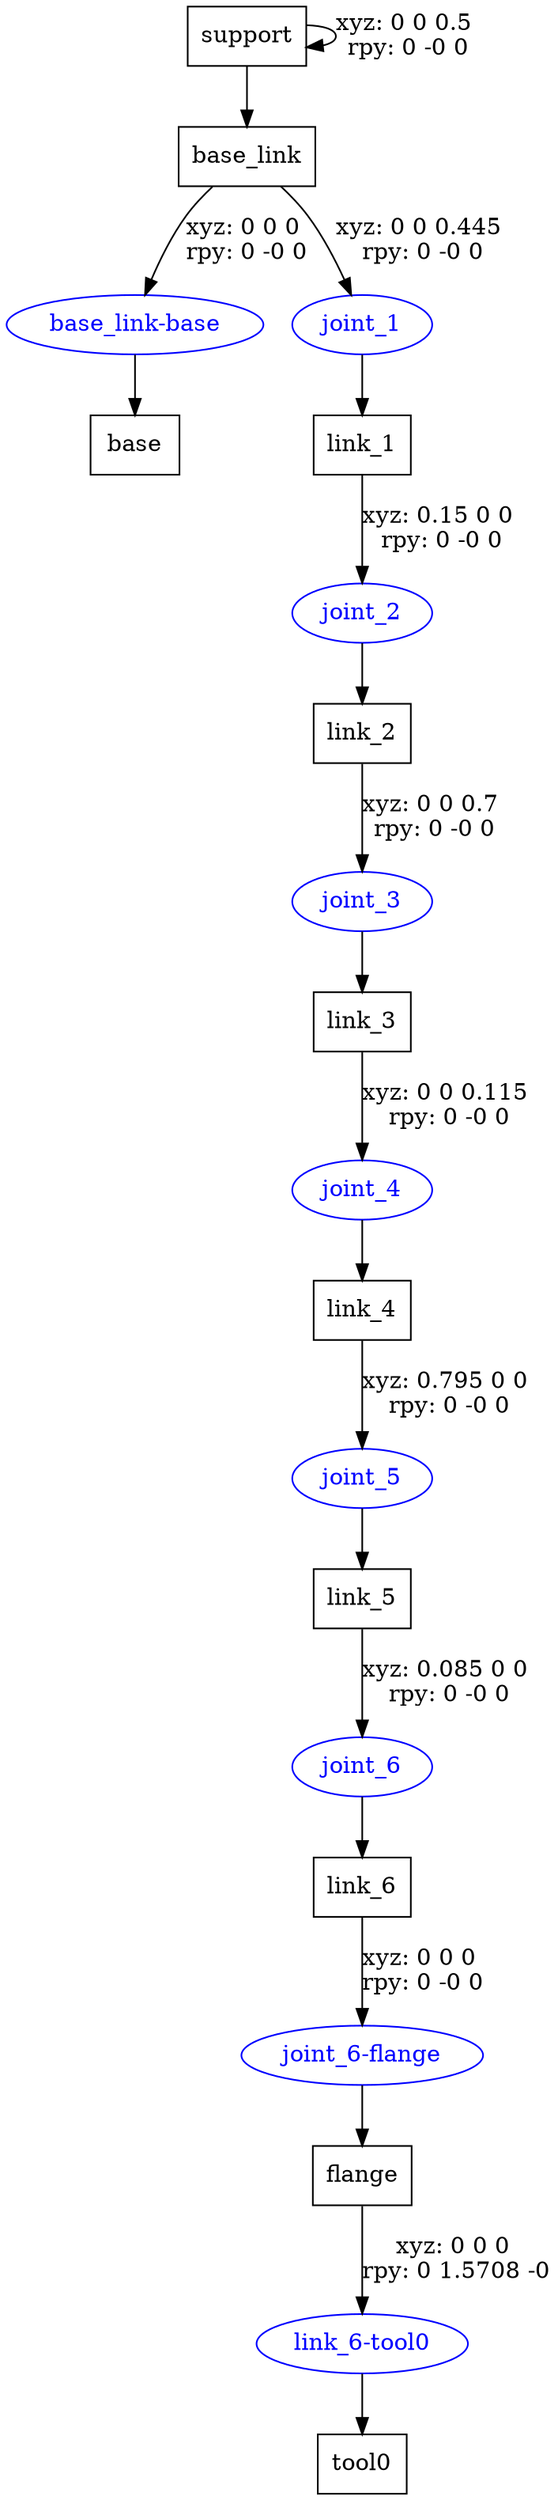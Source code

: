 digraph G {
node [shape=box];
"support" [label="support"];
"base_link" [label="base_link"];
"base" [label="base"];
"link_1" [label="link_1"];
"link_2" [label="link_2"];
"link_3" [label="link_3"];
"link_4" [label="link_4"];
"link_5" [label="link_5"];
"link_6" [label="link_6"];
"flange" [label="flange"];
"tool0" [label="tool0"];
node [shape=ellipse, color=blue, fontcolor=blue];
"support" -> "support" [label="xyz: 0 0 0.5 \nrpy: 0 -0 0"]
"support" -> "base_link"
"base_link" -> "base_link-base" [label="xyz: 0 0 0 \nrpy: 0 -0 0"]
"base_link-base" -> "base"
"base_link" -> "joint_1" [label="xyz: 0 0 0.445 \nrpy: 0 -0 0"]
"joint_1" -> "link_1"
"link_1" -> "joint_2" [label="xyz: 0.15 0 0 \nrpy: 0 -0 0"]
"joint_2" -> "link_2"
"link_2" -> "joint_3" [label="xyz: 0 0 0.7 \nrpy: 0 -0 0"]
"joint_3" -> "link_3"
"link_3" -> "joint_4" [label="xyz: 0 0 0.115 \nrpy: 0 -0 0"]
"joint_4" -> "link_4"
"link_4" -> "joint_5" [label="xyz: 0.795 0 0 \nrpy: 0 -0 0"]
"joint_5" -> "link_5"
"link_5" -> "joint_6" [label="xyz: 0.085 0 0 \nrpy: 0 -0 0"]
"joint_6" -> "link_6"
"link_6" -> "joint_6-flange" [label="xyz: 0 0 0 \nrpy: 0 -0 0"]
"joint_6-flange" -> "flange"
"flange" -> "link_6-tool0" [label="xyz: 0 0 0 \nrpy: 0 1.5708 -0"]
"link_6-tool0" -> "tool0"
}
